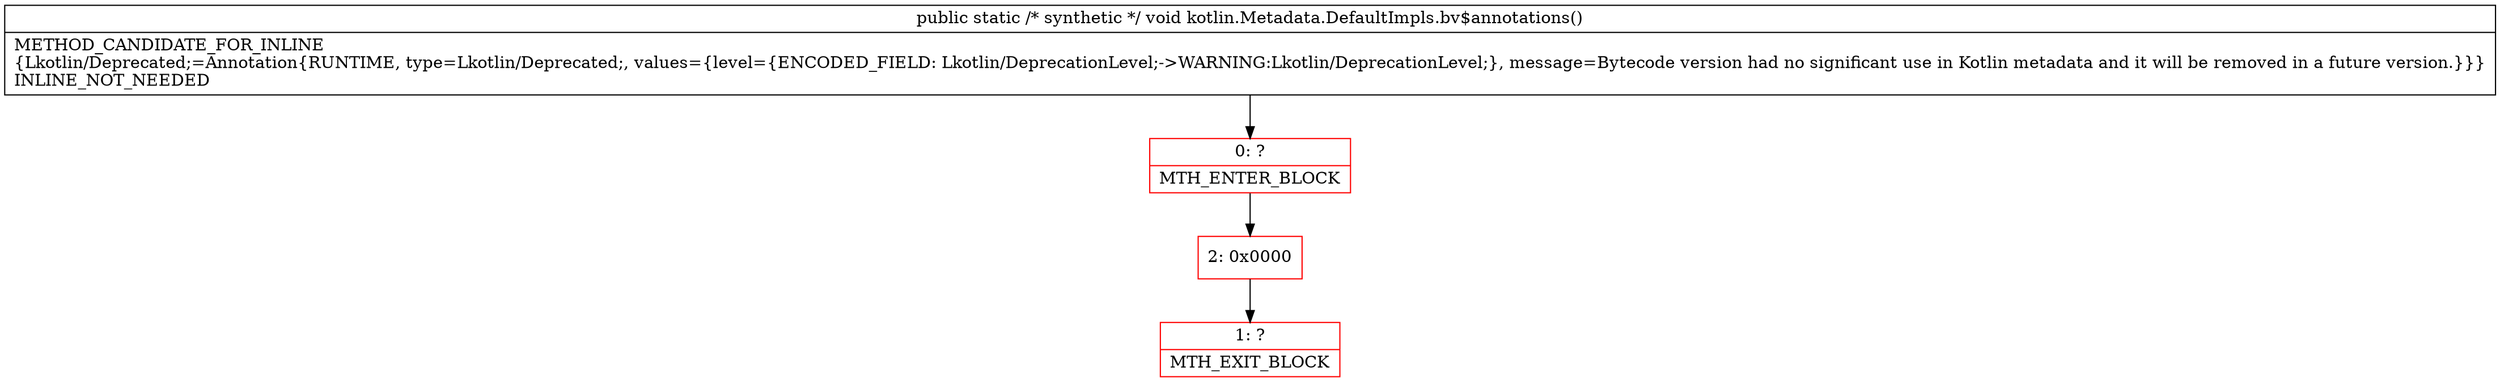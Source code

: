 digraph "CFG forkotlin.Metadata.DefaultImpls.bv$annotations()V" {
subgraph cluster_Region_1764092526 {
label = "R(0)";
node [shape=record,color=blue];
}
Node_0 [shape=record,color=red,label="{0\:\ ?|MTH_ENTER_BLOCK\l}"];
Node_2 [shape=record,color=red,label="{2\:\ 0x0000}"];
Node_1 [shape=record,color=red,label="{1\:\ ?|MTH_EXIT_BLOCK\l}"];
MethodNode[shape=record,label="{public static \/* synthetic *\/ void kotlin.Metadata.DefaultImpls.bv$annotations()  | METHOD_CANDIDATE_FOR_INLINE\l\{Lkotlin\/Deprecated;=Annotation\{RUNTIME, type=Lkotlin\/Deprecated;, values=\{level=\{ENCODED_FIELD: Lkotlin\/DeprecationLevel;\-\>WARNING:Lkotlin\/DeprecationLevel;\}, message=Bytecode version had no significant use in Kotlin metadata and it will be removed in a future version.\}\}\}\lINLINE_NOT_NEEDED\l}"];
MethodNode -> Node_0;Node_0 -> Node_2;
Node_2 -> Node_1;
}

